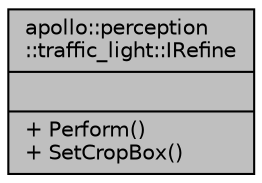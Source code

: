 digraph "apollo::perception::traffic_light::IRefine"
{
  edge [fontname="Helvetica",fontsize="10",labelfontname="Helvetica",labelfontsize="10"];
  node [fontname="Helvetica",fontsize="10",shape=record];
  Node1 [label="{apollo::perception\l::traffic_light::IRefine\n||+ Perform()\l+ SetCropBox()\l}",height=0.2,width=0.4,color="black", fillcolor="grey75", style="filled" fontcolor="black"];
}
